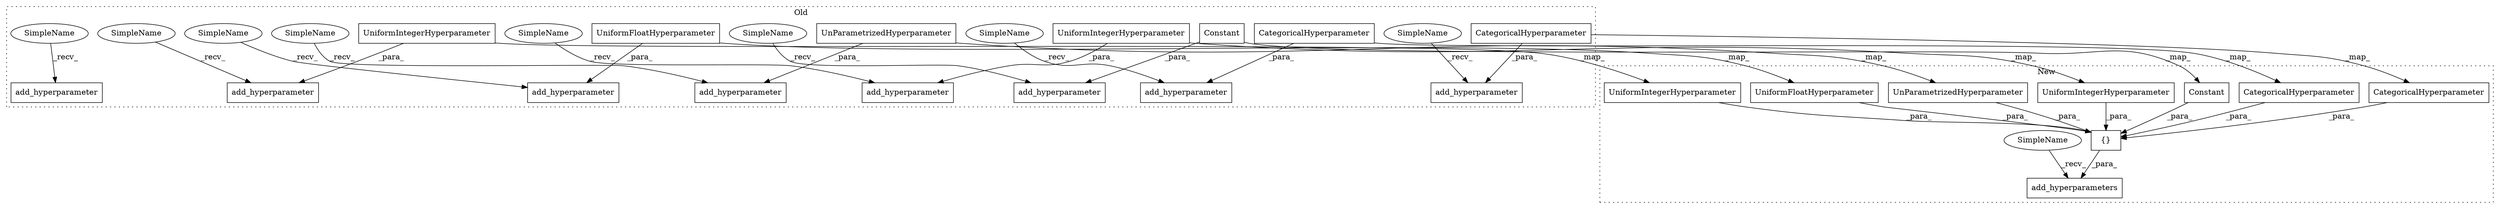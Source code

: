 digraph G {
subgraph cluster0 {
1 [label="UniformIntegerHyperparameter" a="32" s="4897,4951" l="29,1" shape="box"];
3 [label="add_hyperparameter" a="32" s="4878,4952" l="19,1" shape="box"];
6 [label="add_hyperparameter" a="32" s="4532,4627" l="19,1" shape="box"];
7 [label="CategoricalHyperparameter" a="32" s="4551,4626" l="26,1" shape="box"];
9 [label="add_hyperparameter" a="32" s="4637,4706" l="19,1" shape="box"];
10 [label="UniformFloatHyperparameter" a="32" s="4656,4705" l="27,1" shape="box"];
12 [label="add_hyperparameter" a="32" s="4793,4868" l="19,1" shape="box"];
14 [label="UniformIntegerHyperparameter" a="32" s="4812,4867" l="29,1" shape="box"];
15 [label="add_hyperparameter" a="32" s="4962,5041" l="19,1" shape="box"];
17 [label="UnParametrizedHyperparameter" a="32" s="4981,5040" l="29,1" shape="box"];
18 [label="add_hyperparameter" a="32" s="4475,4522" l="19,1" shape="box"];
19 [label="Constant" a="32" s="4494,4521" l="9,1" shape="box"];
21 [label="add_hyperparameter" a="32" s="5133,5226" l="19,1" shape="box"];
22 [label="CategoricalHyperparameter" a="32" s="5152,5225" l="26,1" shape="box"];
24 [label="add_hyperparameter" a="32" s="5051,5123" l="19,1" shape="box"];
25 [label="SimpleName" a="42" s="5130" l="2" shape="ellipse"];
26 [label="SimpleName" a="42" s="4790" l="2" shape="ellipse"];
27 [label="SimpleName" a="42" s="4529" l="2" shape="ellipse"];
28 [label="SimpleName" a="42" s="4959" l="2" shape="ellipse"];
29 [label="SimpleName" a="42" s="4472" l="2" shape="ellipse"];
30 [label="SimpleName" a="42" s="5048" l="2" shape="ellipse"];
31 [label="SimpleName" a="42" s="4875" l="2" shape="ellipse"];
32 [label="SimpleName" a="42" s="4634" l="2" shape="ellipse"];
label = "Old";
style="dotted";
}
subgraph cluster1 {
2 [label="UniformIntegerHyperparameter" a="32" s="5093,5147" l="29,1" shape="box"];
4 [label="{}" a="4" s="5441,5572" l="1,1" shape="box"];
5 [label="add_hyperparameters" a="32" s="5412,5573" l="20,1" shape="box"];
8 [label="CategoricalHyperparameter" a="32" s="4781,4856" l="26,1" shape="box"];
11 [label="UniformFloatHyperparameter" a="32" s="4876,4925" l="27,1" shape="box"];
13 [label="UniformIntegerHyperparameter" a="32" s="5014,5069" l="29,1" shape="box"];
16 [label="UnParametrizedHyperparameter" a="32" s="5179,5238" l="29,1" shape="box"];
20 [label="Constant" a="32" s="4737,4764" l="9,1" shape="box"];
23 [label="CategoricalHyperparameter" a="32" s="5329,5402" l="26,1" shape="box"];
33 [label="SimpleName" a="42" s="5409" l="2" shape="ellipse"];
label = "New";
style="dotted";
}
1 -> 3 [label="_para_"];
1 -> 2 [label="_map_"];
2 -> 4 [label="_para_"];
4 -> 5 [label="_para_"];
7 -> 8 [label="_map_"];
7 -> 6 [label="_para_"];
8 -> 4 [label="_para_"];
10 -> 9 [label="_para_"];
10 -> 11 [label="_map_"];
11 -> 4 [label="_para_"];
13 -> 4 [label="_para_"];
14 -> 12 [label="_para_"];
14 -> 13 [label="_map_"];
16 -> 4 [label="_para_"];
17 -> 15 [label="_para_"];
17 -> 16 [label="_map_"];
19 -> 18 [label="_para_"];
19 -> 20 [label="_map_"];
20 -> 4 [label="_para_"];
22 -> 21 [label="_para_"];
22 -> 23 [label="_map_"];
23 -> 4 [label="_para_"];
25 -> 21 [label="_recv_"];
26 -> 12 [label="_recv_"];
27 -> 6 [label="_recv_"];
28 -> 15 [label="_recv_"];
29 -> 18 [label="_recv_"];
30 -> 24 [label="_recv_"];
31 -> 3 [label="_recv_"];
32 -> 9 [label="_recv_"];
33 -> 5 [label="_recv_"];
}